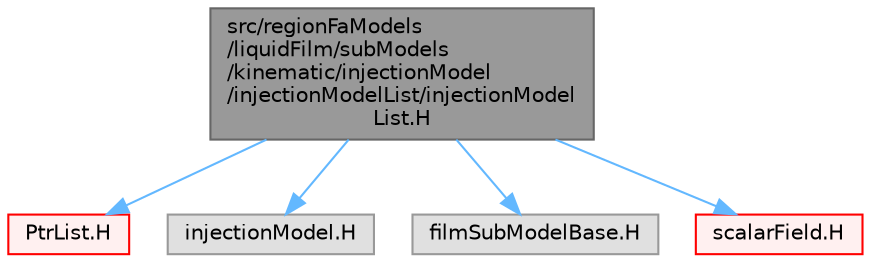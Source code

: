 digraph "src/regionFaModels/liquidFilm/subModels/kinematic/injectionModel/injectionModelList/injectionModelList.H"
{
 // LATEX_PDF_SIZE
  bgcolor="transparent";
  edge [fontname=Helvetica,fontsize=10,labelfontname=Helvetica,labelfontsize=10];
  node [fontname=Helvetica,fontsize=10,shape=box,height=0.2,width=0.4];
  Node1 [id="Node000001",label="src/regionFaModels\l/liquidFilm/subModels\l/kinematic/injectionModel\l/injectionModelList/injectionModel\lList.H",height=0.2,width=0.4,color="gray40", fillcolor="grey60", style="filled", fontcolor="black",tooltip=" "];
  Node1 -> Node2 [id="edge1_Node000001_Node000002",color="steelblue1",style="solid",tooltip=" "];
  Node2 [id="Node000002",label="PtrList.H",height=0.2,width=0.4,color="red", fillcolor="#FFF0F0", style="filled",URL="$PtrList_8H.html",tooltip=" "];
  Node1 -> Node99 [id="edge2_Node000001_Node000099",color="steelblue1",style="solid",tooltip=" "];
  Node99 [id="Node000099",label="injectionModel.H",height=0.2,width=0.4,color="grey60", fillcolor="#E0E0E0", style="filled",tooltip=" "];
  Node1 -> Node100 [id="edge3_Node000001_Node000100",color="steelblue1",style="solid",tooltip=" "];
  Node100 [id="Node000100",label="filmSubModelBase.H",height=0.2,width=0.4,color="grey60", fillcolor="#E0E0E0", style="filled",tooltip=" "];
  Node1 -> Node101 [id="edge4_Node000001_Node000101",color="steelblue1",style="solid",tooltip=" "];
  Node101 [id="Node000101",label="scalarField.H",height=0.2,width=0.4,color="red", fillcolor="#FFF0F0", style="filled",URL="$scalarField_8H.html",tooltip=" "];
}
